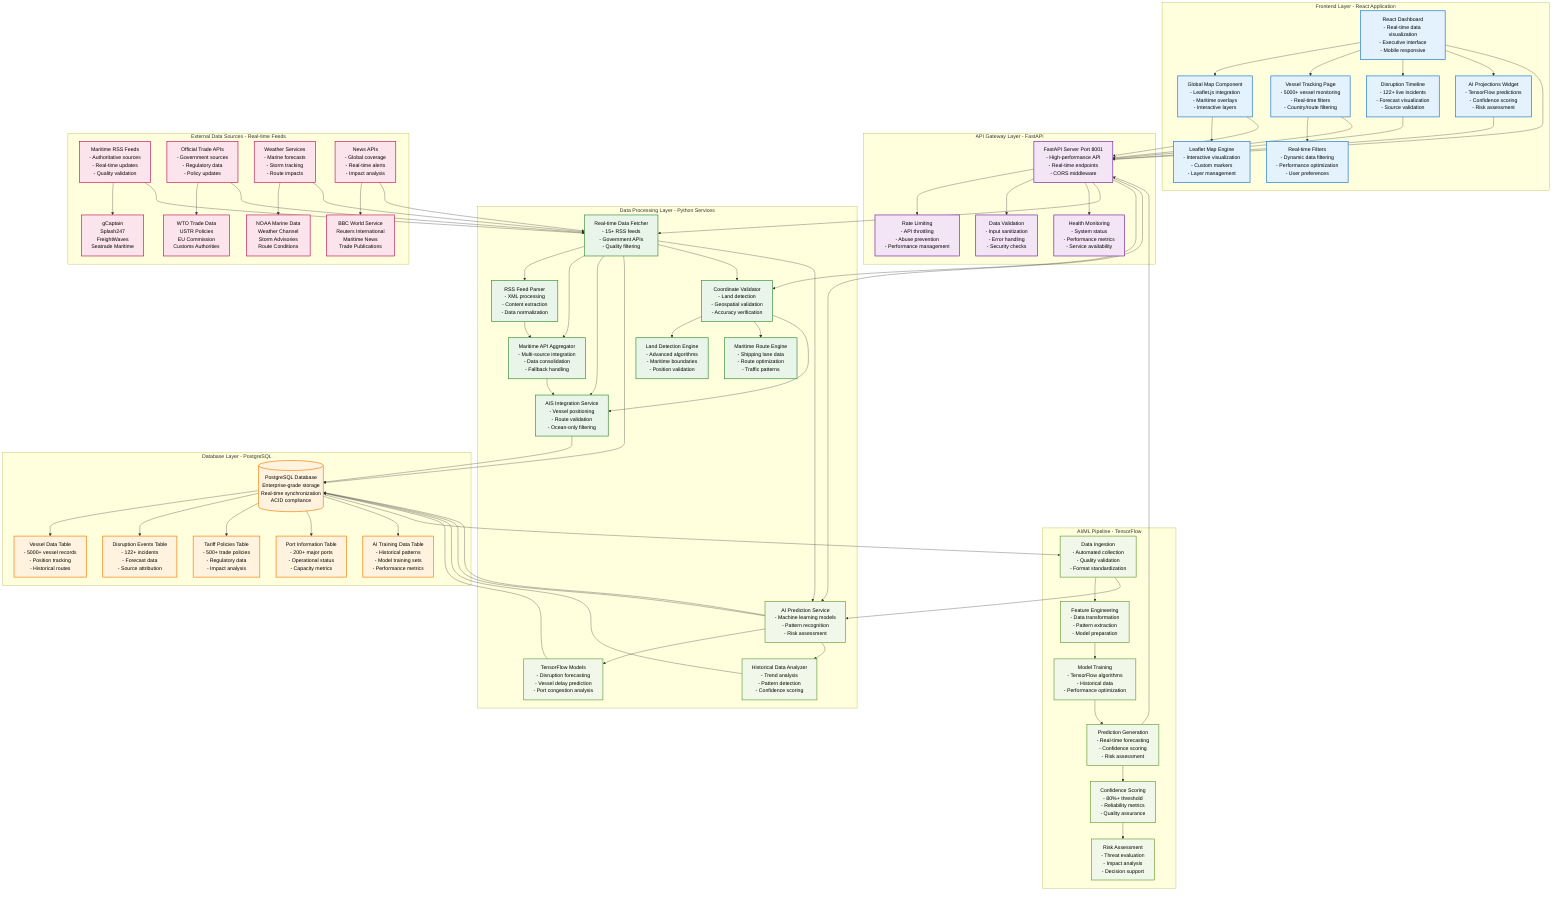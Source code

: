 graph TB
    subgraph "Frontend Layer - React Application"
        A[React Dashboard<br/>- Real-time data visualization<br/>- Executive interface<br/>- Mobile responsive] --> B[Global Map Component<br/>- Leaflet.js integration<br/>- Maritime overlays<br/>- Interactive layers]
        A --> C[Vessel Tracking Page<br/>- 5000+ vessel monitoring<br/>- Real-time filters<br/>- Country/route filtering]
        A --> D[Disruption Timeline<br/>- 122+ live incidents<br/>- Forecast visualization<br/>- Source validation]
        A --> E[AI Projections Widget<br/>- TensorFlow predictions<br/>- Confidence scoring<br/>- Risk assessment]
        B --> F[Leaflet Map Engine<br/>- Interactive visualization<br/>- Custom markers<br/>- Layer management]
        C --> G[Real-time Filters<br/>- Dynamic data filtering<br/>- Performance optimization<br/>- User preferences]
    end
    
    subgraph "API Gateway Layer - FastAPI"
        H[FastAPI Server Port 8001<br/>- High-performance API<br/>- Real-time endpoints<br/>- CORS middleware] --> I[Rate Limiting<br/>- API throttling<br/>- Abuse prevention<br/>- Performance management]
        H --> J[Data Validation<br/>- Input sanitization<br/>- Error handling<br/>- Security checks]
        H --> K[Health Monitoring<br/>- System status<br/>- Performance metrics<br/>- Service availability]
    end
    
    subgraph "Data Processing Layer - Python Services"
        L[Real-time Data Fetcher<br/>- 15+ RSS feeds<br/>- Government APIs<br/>- Quality filtering] --> M[RSS Feed Parser<br/>- XML processing<br/>- Content extraction<br/>- Data normalization]
        L --> N[Maritime API Aggregator<br/>- Multi-source integration<br/>- Data consolidation<br/>- Fallback handling]
        L --> O[AIS Integration Service<br/>- Vessel positioning<br/>- Route validation<br/>- Ocean-only filtering]
        P[Coordinate Validator<br/>- Land detection<br/>- Geospatial validation<br/>- Accuracy verification] --> Q[Land Detection Engine<br/>- Advanced algorithms<br/>- Maritime boundaries<br/>- Position validation]
        P --> R[Maritime Route Engine<br/>- Shipping lane data<br/>- Route optimization<br/>- Traffic patterns]
        S[AI Prediction Service<br/>- Machine learning models<br/>- Pattern recognition<br/>- Risk assessment] --> T[TensorFlow Models<br/>- Disruption forecasting<br/>- Vessel delay prediction<br/>- Port congestion analysis]
        S --> U[Historical Data Analyzer<br/>- Trend analysis<br/>- Pattern detection<br/>- Confidence scoring]
    end
    
    subgraph "Database Layer - PostgreSQL"
        V[(PostgreSQL Database<br/>Enterprise-grade storage<br/>Real-time synchronization<br/>ACID compliance)] --> W[Vessel Data Table<br/>- 5000+ vessel records<br/>- Position tracking<br/>- Historical routes]
        V --> X[Disruption Events Table<br/>- 122+ incidents<br/>- Forecast data<br/>- Source attribution]
        V --> Y[Tariff Policies Table<br/>- 500+ trade policies<br/>- Regulatory data<br/>- Impact analysis]
        V --> Z[Port Information Table<br/>- 200+ major ports<br/>- Operational status<br/>- Capacity metrics]
        V --> AA[AI Training Data Table<br/>- Historical patterns<br/>- Model training sets<br/>- Performance metrics]
    end
    
    subgraph "External Data Sources - Real-time Feeds"
        BB[Maritime RSS Feeds<br/>- Authoritative sources<br/>- Real-time updates<br/>- Quality validation] --> CC[gCaptain<br/>Splash247<br/>FreightWaves<br/>Seatrade Maritime]
        DD[Official Trade APIs<br/>- Government sources<br/>- Regulatory data<br/>- Policy updates] --> EE[WTO Trade Data<br/>USTR Policies<br/>EU Commission<br/>Customs Authorities]
        FF[Weather Services<br/>- Marine forecasts<br/>- Storm tracking<br/>- Route impacts] --> GG[NOAA Marine Data<br/>Weather Channel<br/>Storm Advisories<br/>Route Conditions]
        HH[News APIs<br/>- Global coverage<br/>- Real-time alerts<br/>- Impact analysis] --> II[BBC World Service<br/>Reuters International<br/>Maritime News<br/>Trade Publications]
    end
    
    subgraph "AI/ML Pipeline - TensorFlow"
        JJ[Data Ingestion<br/>- Automated collection<br/>- Quality validation<br/>- Format standardization] --> KK[Feature Engineering<br/>- Data transformation<br/>- Pattern extraction<br/>- Model preparation]
        KK --> LL[Model Training<br/>- TensorFlow algorithms<br/>- Historical data<br/>- Performance optimization]
        LL --> MM[Prediction Generation<br/>- Real-time forecasting<br/>- Confidence scoring<br/>- Risk assessment]
        MM --> NN[Confidence Scoring<br/>- 80%+ threshold<br/>- Reliability metrics<br/>- Quality assurance]
        NN --> OO[Risk Assessment<br/>- Threat evaluation<br/>- Impact analysis<br/>- Decision support]
    end

    %% Frontend to API connections
    A --> H
    B --> H
    C --> H
    D --> H
    E --> H

    %% API to Processing connections
    H --> L
    H --> P
    H --> S

    %% Processing to Database connections
    L --> V
    O --> V
    S --> V
    T --> V
    U --> V

    %% External sources to processing
    BB --> L
    DD --> L
    FF --> L
    HH --> L

    %% AI Pipeline connections
    V --> JJ
    JJ --> S
    S --> V
    MM --> H

    %% Processing interconnections
    L --> P
    L --> S
    P --> O
    M --> N
    N --> O

    %% Styling for professional appearance
    classDef frontend fill:#e3f2fd,stroke:#1976d2,stroke-width:2px,color:#000
    classDef api fill:#f3e5f5,stroke:#7b1fa2,stroke-width:2px,color:#000
    classDef processing fill:#e8f5e8,stroke:#388e3c,stroke-width:2px,color:#000
    classDef database fill:#fff3e0,stroke:#f57c00,stroke-width:2px,color:#000
    classDef external fill:#fce4ec,stroke:#c2185b,stroke-width:2px,color:#000
    classDef ai fill:#f1f8e9,stroke:#689f38,stroke-width:2px,color:#000

    class A,B,C,D,E,F,G frontend
    class H,I,J,K api
    class L,M,N,O,P,Q,R processing
    class V,W,X,Y,Z,AA database
    class BB,CC,DD,EE,FF,GG,HH,II external
    class S,T,U,JJ,KK,LL,MM,NN,OO ai